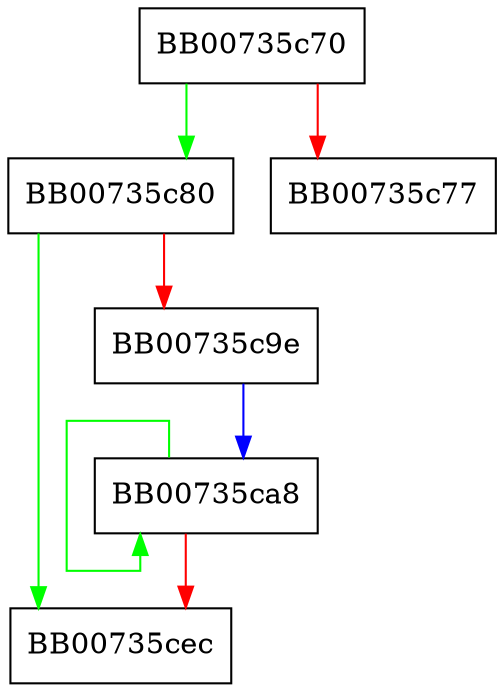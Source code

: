 digraph value_free_stack_doall {
  node [shape="box"];
  graph [splines=ortho];
  BB00735c70 -> BB00735c80 [color="green"];
  BB00735c70 -> BB00735c77 [color="red"];
  BB00735c80 -> BB00735cec [color="green"];
  BB00735c80 -> BB00735c9e [color="red"];
  BB00735c9e -> BB00735ca8 [color="blue"];
  BB00735ca8 -> BB00735ca8 [color="green"];
  BB00735ca8 -> BB00735cec [color="red"];
}